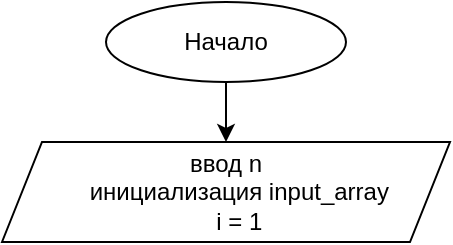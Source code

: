 <mxfile version="24.3.1" type="github">
  <diagram name="Страница — 1" id="xWEY1PyqiTFkCsJDxerP">
    <mxGraphModel dx="1066" dy="611" grid="1" gridSize="10" guides="1" tooltips="1" connect="1" arrows="1" fold="1" page="1" pageScale="1" pageWidth="827" pageHeight="1169" math="0" shadow="0">
      <root>
        <mxCell id="0" />
        <mxCell id="1" parent="0" />
        <mxCell id="rntemIB3Wk2hQ3qx8ugr-3" value="" style="edgeStyle=orthogonalEdgeStyle;rounded=0;orthogonalLoop=1;jettySize=auto;html=1;" edge="1" parent="1" source="rntemIB3Wk2hQ3qx8ugr-1">
          <mxGeometry relative="1" as="geometry">
            <mxPoint x="414" y="70" as="targetPoint" />
          </mxGeometry>
        </mxCell>
        <mxCell id="rntemIB3Wk2hQ3qx8ugr-1" value="Начало" style="ellipse;whiteSpace=wrap;html=1;" vertex="1" parent="1">
          <mxGeometry x="354" width="120" height="40" as="geometry" />
        </mxCell>
        <mxCell id="rntemIB3Wk2hQ3qx8ugr-4" value="&lt;div&gt;ввод n&lt;/div&gt;&lt;div&gt;&amp;nbsp; &amp;nbsp; инициализация input_array&lt;/div&gt;&lt;div&gt;&amp;nbsp; &amp;nbsp; i = 1&lt;/div&gt;" style="shape=parallelogram;perimeter=parallelogramPerimeter;whiteSpace=wrap;html=1;fixedSize=1;" vertex="1" parent="1">
          <mxGeometry x="302" y="70" width="224" height="50" as="geometry" />
        </mxCell>
      </root>
    </mxGraphModel>
  </diagram>
</mxfile>
